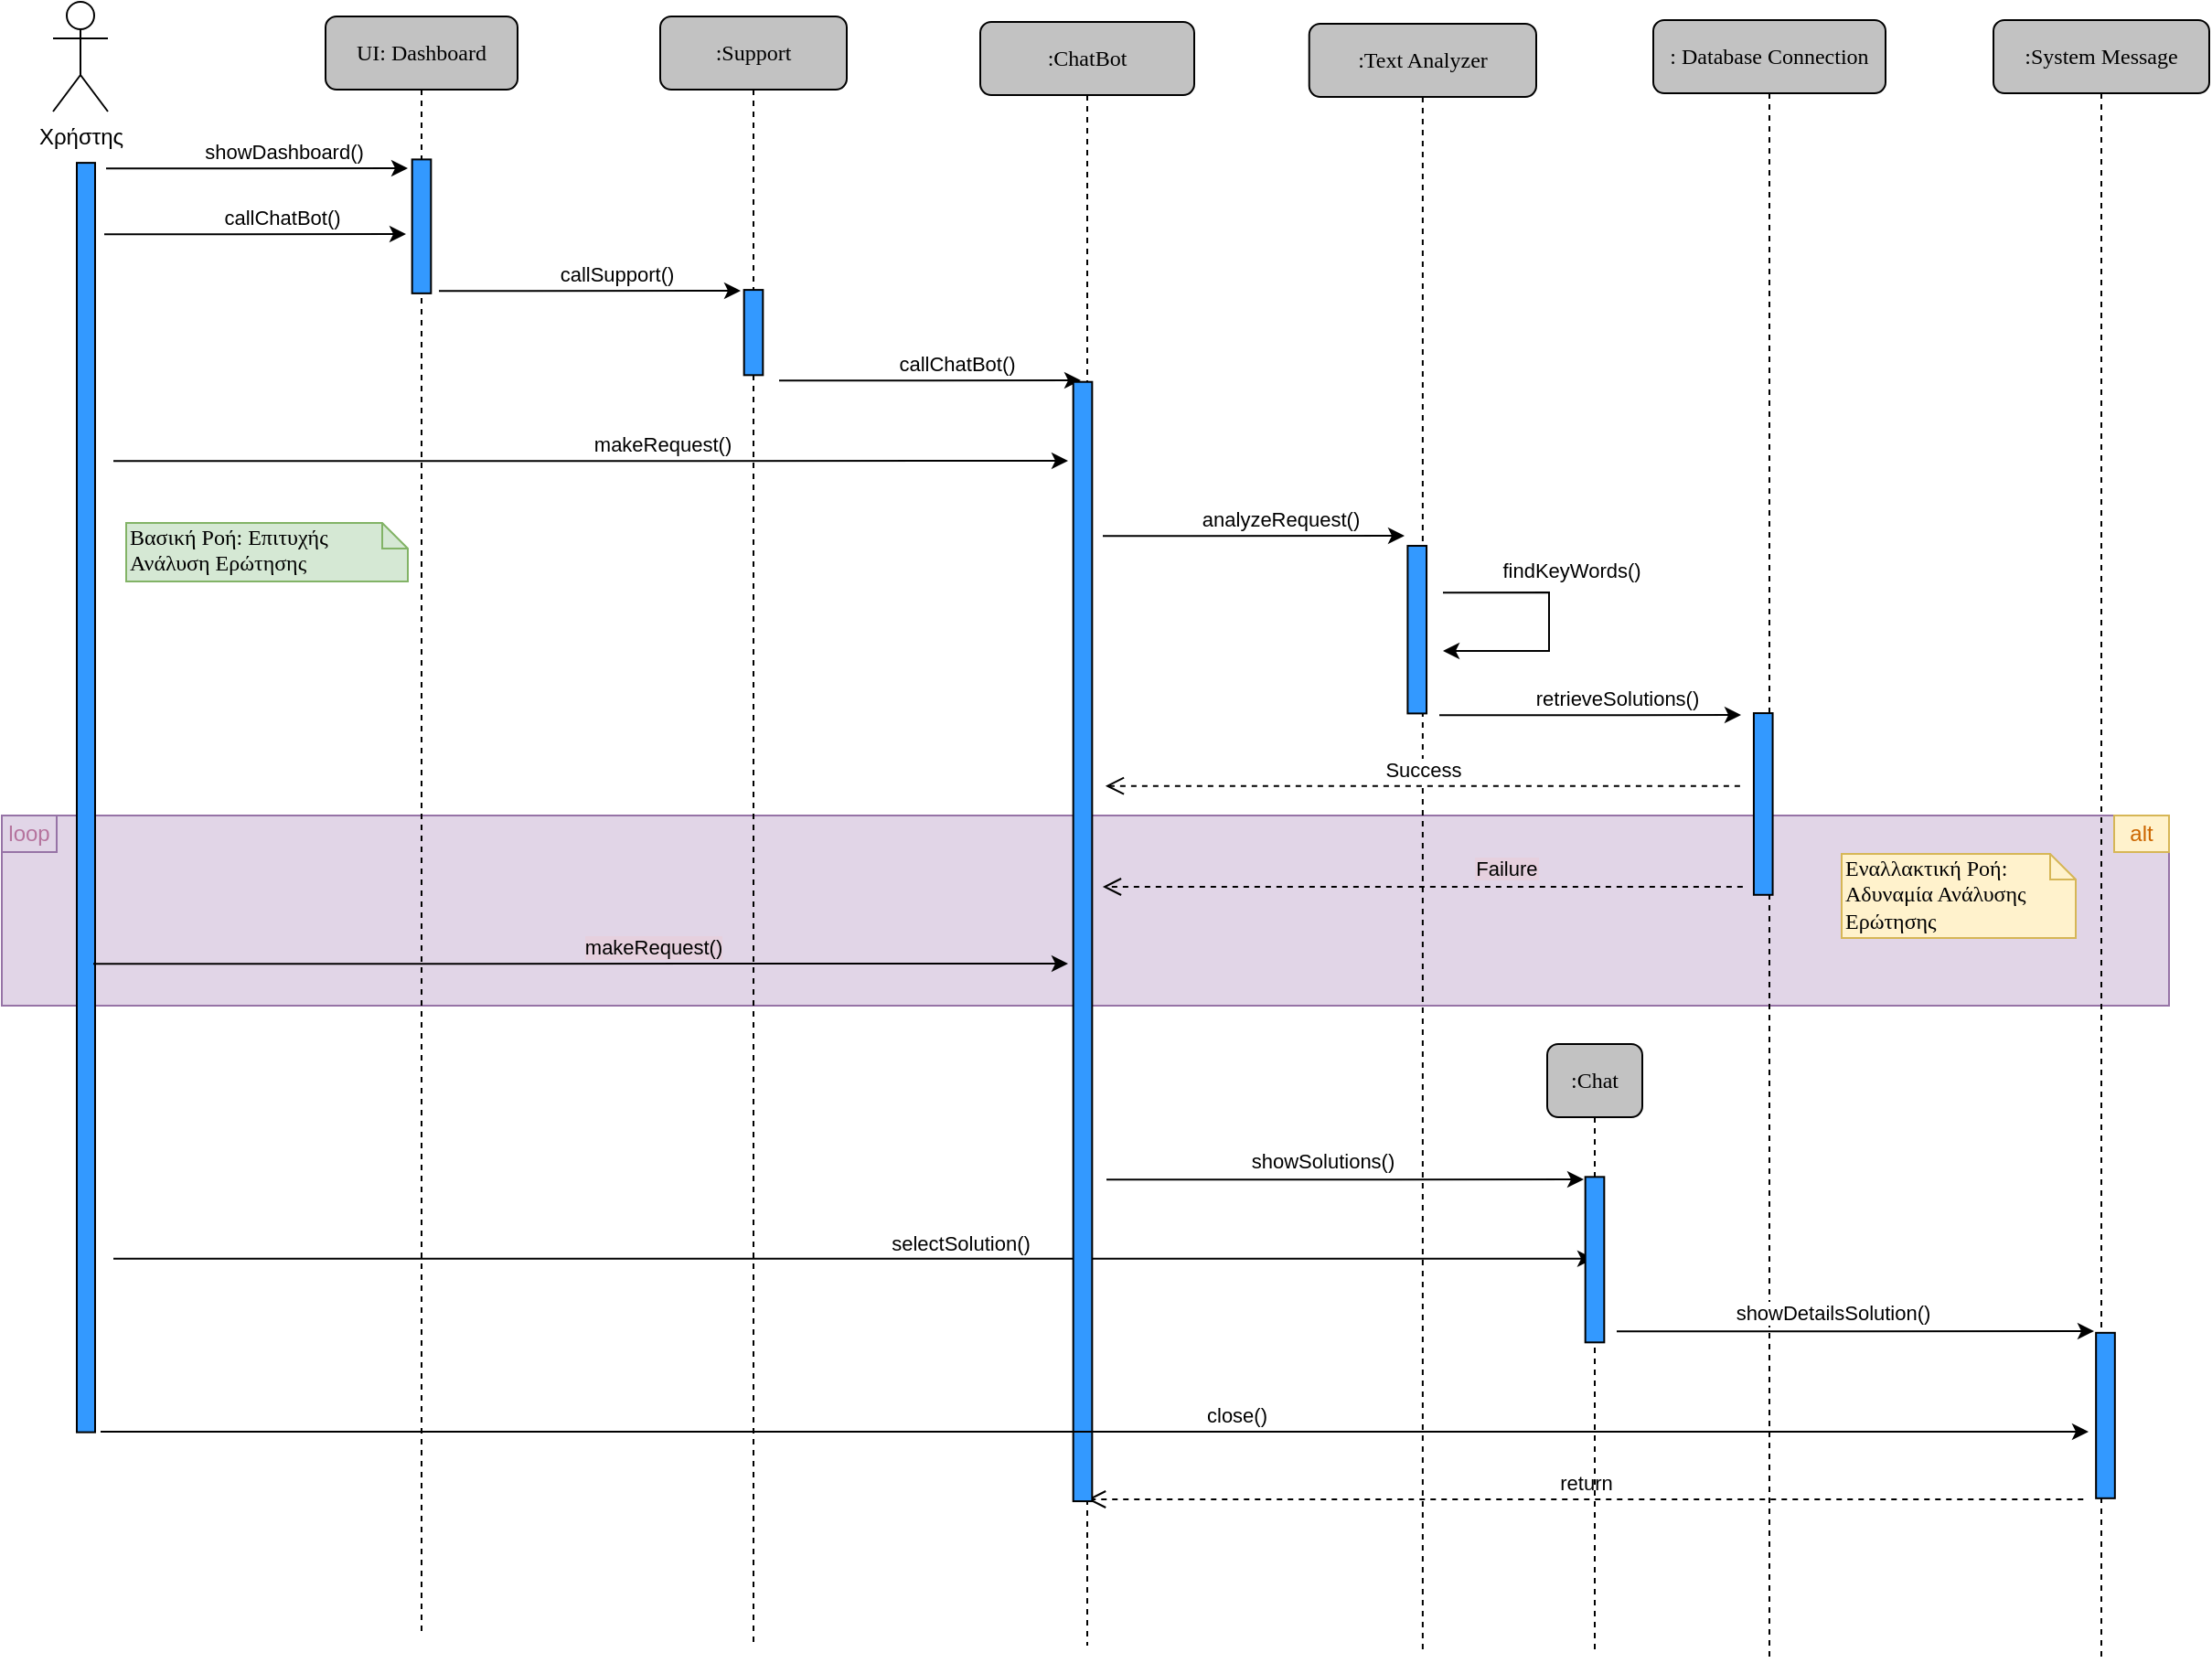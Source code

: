<mxfile version="19.0.0" type="github"><diagram name="Page-1" id="13e1069c-82ec-6db2-03f1-153e76fe0fe0"><mxGraphModel dx="1753" dy="684" grid="0" gridSize="10" guides="1" tooltips="1" connect="1" arrows="1" fold="1" page="0" pageScale="1" pageWidth="1100" pageHeight="850" background="none" math="0" shadow="0"><root><mxCell id="0"/><mxCell id="1" parent="0"/><mxCell id="CK0JA47AyJLp5KlduqE9-43" value="" style="rounded=0;whiteSpace=wrap;html=1;fillColor=#e1d5e7;shadow=0;strokeColor=#9673a6;" parent="1" vertex="1"><mxGeometry x="73" y="530" width="1185" height="104" as="geometry"/></mxCell><mxCell id="r9DO_F_iBcvIoqcSVnVy-96" value=":Support" style="shape=umlLifeline;perimeter=lifelinePerimeter;whiteSpace=wrap;html=1;container=1;collapsible=0;recursiveResize=0;outlineConnect=0;rounded=1;shadow=0;comic=0;labelBackgroundColor=none;strokeWidth=1;fontFamily=Verdana;fontSize=12;align=center;fillColor=#C2C2C2;" parent="1" vertex="1"><mxGeometry x="433" y="93" width="102" height="891" as="geometry"/></mxCell><mxCell id="CK0JA47AyJLp5KlduqE9-10" value="" style="rounded=0;whiteSpace=wrap;html=1;rotation=90;fillColor=#3399FF;" parent="r9DO_F_iBcvIoqcSVnVy-96" vertex="1"><mxGeometry x="27.69" y="167.69" width="46.62" height="10.33" as="geometry"/></mxCell><mxCell id="r9DO_F_iBcvIoqcSVnVy-100" value="Χρήστης" style="shape=umlActor;verticalLabelPosition=bottom;verticalAlign=top;html=1;outlineConnect=0;fillColor=#FFFFFF;" parent="1" vertex="1"><mxGeometry x="101" y="85" width="30" height="60" as="geometry"/></mxCell><mxCell id="r9DO_F_iBcvIoqcSVnVy-104" value="" style="rounded=0;whiteSpace=wrap;html=1;rotation=90;fillColor=#3399FF;" parent="1" vertex="1"><mxGeometry x="-228.13" y="515.18" width="694.25" height="10" as="geometry"/></mxCell><mxCell id="r9DO_F_iBcvIoqcSVnVy-105" value="UI: Dashboard" style="shape=umlLifeline;perimeter=lifelinePerimeter;whiteSpace=wrap;html=1;container=1;collapsible=0;recursiveResize=0;outlineConnect=0;rounded=1;shadow=0;comic=0;labelBackgroundColor=none;strokeWidth=1;fontFamily=Verdana;fontSize=12;align=center;fillColor=#C2C2C2;" parent="1" vertex="1"><mxGeometry x="250" y="93" width="105" height="886" as="geometry"/></mxCell><mxCell id="r9DO_F_iBcvIoqcSVnVy-106" value="" style="rounded=0;whiteSpace=wrap;html=1;rotation=90;fillColor=#3399FF;" parent="r9DO_F_iBcvIoqcSVnVy-105" vertex="1"><mxGeometry x="15.88" y="109.65" width="73.24" height="10.33" as="geometry"/></mxCell><mxCell id="CK0JA47AyJLp5KlduqE9-33" value="" style="endArrow=classic;html=1;rounded=0;" parent="r9DO_F_iBcvIoqcSVnVy-105" target="CK0JA47AyJLp5KlduqE9-28" edge="1"><mxGeometry width="50" height="50" relative="1" as="geometry"><mxPoint x="-116.0" y="679.4" as="sourcePoint"/><mxPoint x="406" y="679.25" as="targetPoint"/><Array as="points"><mxPoint x="-68" y="679.4"/></Array></mxGeometry></mxCell><mxCell id="CK0JA47AyJLp5KlduqE9-34" value="selectSolution()" style="edgeLabel;html=1;align=center;verticalAlign=middle;resizable=0;points=[];" parent="CK0JA47AyJLp5KlduqE9-33" vertex="1" connectable="0"><mxGeometry x="0.136" y="2" relative="1" as="geometry"><mxPoint x="3" y="-7" as="offset"/></mxGeometry></mxCell><mxCell id="r9DO_F_iBcvIoqcSVnVy-110" value=": Database Connection" style="shape=umlLifeline;perimeter=lifelinePerimeter;whiteSpace=wrap;html=1;container=1;collapsible=0;recursiveResize=0;outlineConnect=0;rounded=1;shadow=0;comic=0;labelBackgroundColor=none;strokeWidth=1;fontFamily=Verdana;fontSize=12;align=center;fillColor=#C2C2C2;" parent="1" vertex="1"><mxGeometry x="976" y="95" width="127" height="896" as="geometry"/></mxCell><mxCell id="CK0JA47AyJLp5KlduqE9-21" value="" style="endArrow=classic;html=1;rounded=0;" parent="r9DO_F_iBcvIoqcSVnVy-110" edge="1"><mxGeometry width="50" height="50" relative="1" as="geometry"><mxPoint x="-117.0" y="380.15" as="sourcePoint"/><mxPoint x="48" y="380" as="targetPoint"/><Array as="points"><mxPoint x="-69" y="380.15"/></Array></mxGeometry></mxCell><mxCell id="CK0JA47AyJLp5KlduqE9-22" value="retrieveSolutions()" style="edgeLabel;html=1;align=center;verticalAlign=middle;resizable=0;points=[];" parent="CK0JA47AyJLp5KlduqE9-21" vertex="1" connectable="0"><mxGeometry x="0.136" y="2" relative="1" as="geometry"><mxPoint x="3" y="-7" as="offset"/></mxGeometry></mxCell><mxCell id="CK0JA47AyJLp5KlduqE9-23" value="" style="rounded=0;whiteSpace=wrap;html=1;rotation=90;fillColor=#3399FF;" parent="r9DO_F_iBcvIoqcSVnVy-110" vertex="1"><mxGeometry x="10.44" y="423.55" width="99.37" height="10.33" as="geometry"/></mxCell><mxCell id="CK0JA47AyJLp5KlduqE9-40" value="return" style="html=1;verticalAlign=bottom;endArrow=open;dashed=1;endSize=8;rounded=0;" parent="r9DO_F_iBcvIoqcSVnVy-110" target="xUHtidkTW_1M5ktOETjh-1" edge="1"><mxGeometry relative="1" as="geometry"><mxPoint x="235.13" y="809" as="sourcePoint"/><mxPoint x="-114.87" y="809" as="targetPoint"/></mxGeometry></mxCell><mxCell id="xUHtidkTW_1M5ktOETjh-1" value=":ChatBot" style="shape=umlLifeline;perimeter=lifelinePerimeter;whiteSpace=wrap;html=1;container=1;collapsible=0;recursiveResize=0;outlineConnect=0;rounded=1;shadow=0;comic=0;labelBackgroundColor=none;strokeWidth=1;fontFamily=Verdana;fontSize=12;align=center;fillColor=#C2C2C2;" parent="1" vertex="1"><mxGeometry x="608" y="96" width="117" height="888" as="geometry"/></mxCell><mxCell id="CK0JA47AyJLp5KlduqE9-11" value="" style="endArrow=classic;html=1;rounded=0;" parent="xUHtidkTW_1M5ktOETjh-1" edge="1"><mxGeometry width="50" height="50" relative="1" as="geometry"><mxPoint x="-110.0" y="196.15" as="sourcePoint"/><mxPoint x="55" y="196" as="targetPoint"/><Array as="points"><mxPoint x="-62" y="196.15"/></Array></mxGeometry></mxCell><mxCell id="CK0JA47AyJLp5KlduqE9-12" value="callChatBot()" style="edgeLabel;html=1;align=center;verticalAlign=middle;resizable=0;points=[];" parent="CK0JA47AyJLp5KlduqE9-11" vertex="1" connectable="0"><mxGeometry x="0.136" y="2" relative="1" as="geometry"><mxPoint x="3" y="-7" as="offset"/></mxGeometry></mxCell><mxCell id="CK0JA47AyJLp5KlduqE9-13" value="" style="rounded=0;whiteSpace=wrap;html=1;rotation=90;fillColor=#3399FF;" parent="xUHtidkTW_1M5ktOETjh-1" vertex="1"><mxGeometry x="-250.08" y="497.78" width="612.17" height="10.33" as="geometry"/></mxCell><mxCell id="xUHtidkTW_1M5ktOETjh-3" value=":Text Analyzer" style="shape=umlLifeline;perimeter=lifelinePerimeter;whiteSpace=wrap;html=1;container=1;collapsible=0;recursiveResize=0;outlineConnect=0;rounded=1;shadow=0;comic=0;labelBackgroundColor=none;strokeWidth=1;fontFamily=Verdana;fontSize=12;align=center;fillColor=#C2C2C2;" parent="1" vertex="1"><mxGeometry x="787.87" y="97" width="124.13" height="889" as="geometry"/></mxCell><mxCell id="CK0JA47AyJLp5KlduqE9-18" value="" style="rounded=0;whiteSpace=wrap;html=1;rotation=90;fillColor=#3399FF;" parent="xUHtidkTW_1M5ktOETjh-3" vertex="1"><mxGeometry x="13.15" y="326.19" width="91.68" height="10.33" as="geometry"/></mxCell><mxCell id="CK0JA47AyJLp5KlduqE9-24" value="Success" style="html=1;verticalAlign=bottom;endArrow=open;dashed=1;endSize=8;rounded=0;" parent="xUHtidkTW_1M5ktOETjh-3" edge="1"><mxGeometry relative="1" as="geometry"><mxPoint x="235.57" y="416.85" as="sourcePoint"/><mxPoint x="-111.43" y="416.85" as="targetPoint"/></mxGeometry></mxCell><mxCell id="CK0JA47AyJLp5KlduqE9-1" value=":System Message" style="shape=umlLifeline;perimeter=lifelinePerimeter;whiteSpace=wrap;html=1;container=1;collapsible=0;recursiveResize=0;outlineConnect=0;rounded=1;shadow=0;comic=0;labelBackgroundColor=none;strokeWidth=1;fontFamily=Verdana;fontSize=12;align=center;fillColor=#C2C2C2;" parent="1" vertex="1"><mxGeometry x="1162" y="95" width="118" height="897" as="geometry"/></mxCell><mxCell id="CK0JA47AyJLp5KlduqE9-35" value="" style="endArrow=classic;html=1;rounded=0;" parent="CK0JA47AyJLp5KlduqE9-1" edge="1"><mxGeometry width="50" height="50" relative="1" as="geometry"><mxPoint x="-206" y="717.15" as="sourcePoint"/><mxPoint x="55" y="717" as="targetPoint"/><Array as="points"><mxPoint x="-158" y="717.15"/></Array></mxGeometry></mxCell><mxCell id="CK0JA47AyJLp5KlduqE9-36" value="showDetailsSolution()" style="edgeLabel;html=1;align=center;verticalAlign=middle;resizable=0;points=[];" parent="CK0JA47AyJLp5KlduqE9-35" vertex="1" connectable="0"><mxGeometry x="0.136" y="2" relative="1" as="geometry"><mxPoint x="-30" y="-8" as="offset"/></mxGeometry></mxCell><mxCell id="CK0JA47AyJLp5KlduqE9-37" value="" style="rounded=0;whiteSpace=wrap;html=1;rotation=90;fillColor=#3399FF;" parent="CK0JA47AyJLp5KlduqE9-1" vertex="1"><mxGeometry x="16" y="758" width="90.5" height="10.33" as="geometry"/></mxCell><mxCell id="CK0JA47AyJLp5KlduqE9-44" value="&lt;font color=&quot;#cc6600&quot;&gt;alt&lt;/font&gt;" style="rounded=0;whiteSpace=wrap;html=1;shadow=0;fillColor=#fff2cc;strokeColor=#d6b656;" parent="CK0JA47AyJLp5KlduqE9-1" vertex="1"><mxGeometry x="66" y="435" width="30" height="20" as="geometry"/></mxCell><mxCell id="CK0JA47AyJLp5KlduqE9-4" value="" style="endArrow=classic;html=1;rounded=0;" parent="1" edge="1"><mxGeometry width="50" height="50" relative="1" as="geometry"><mxPoint x="130" y="176.15" as="sourcePoint"/><mxPoint x="295" y="176" as="targetPoint"/><Array as="points"><mxPoint x="178" y="176.15"/></Array></mxGeometry></mxCell><mxCell id="CK0JA47AyJLp5KlduqE9-5" value="showDashboard()" style="edgeLabel;html=1;align=center;verticalAlign=middle;resizable=0;points=[];" parent="CK0JA47AyJLp5KlduqE9-4" vertex="1" connectable="0"><mxGeometry x="0.136" y="2" relative="1" as="geometry"><mxPoint x="3" y="-7" as="offset"/></mxGeometry></mxCell><mxCell id="CK0JA47AyJLp5KlduqE9-6" value="" style="endArrow=classic;html=1;rounded=0;" parent="1" edge="1"><mxGeometry width="50" height="50" relative="1" as="geometry"><mxPoint x="129.0" y="212.15" as="sourcePoint"/><mxPoint x="294" y="212" as="targetPoint"/><Array as="points"><mxPoint x="177" y="212.15"/></Array></mxGeometry></mxCell><mxCell id="CK0JA47AyJLp5KlduqE9-7" value="callChatBot()" style="edgeLabel;html=1;align=center;verticalAlign=middle;resizable=0;points=[];" parent="CK0JA47AyJLp5KlduqE9-6" vertex="1" connectable="0"><mxGeometry x="0.136" y="2" relative="1" as="geometry"><mxPoint x="3" y="-7" as="offset"/></mxGeometry></mxCell><mxCell id="CK0JA47AyJLp5KlduqE9-8" value="" style="endArrow=classic;html=1;rounded=0;" parent="1" edge="1"><mxGeometry width="50" height="50" relative="1" as="geometry"><mxPoint x="312.0" y="243.15" as="sourcePoint"/><mxPoint x="477" y="243" as="targetPoint"/><Array as="points"><mxPoint x="360" y="243.15"/></Array></mxGeometry></mxCell><mxCell id="CK0JA47AyJLp5KlduqE9-9" value="callSupport()" style="edgeLabel;html=1;align=center;verticalAlign=middle;resizable=0;points=[];" parent="CK0JA47AyJLp5KlduqE9-8" vertex="1" connectable="0"><mxGeometry x="0.136" y="2" relative="1" as="geometry"><mxPoint x="3" y="-7" as="offset"/></mxGeometry></mxCell><mxCell id="CK0JA47AyJLp5KlduqE9-14" value="" style="endArrow=classic;html=1;rounded=0;" parent="1" edge="1"><mxGeometry width="50" height="50" relative="1" as="geometry"><mxPoint x="134.0" y="336.15" as="sourcePoint"/><mxPoint x="656" y="336" as="targetPoint"/><Array as="points"><mxPoint x="182" y="336.15"/></Array></mxGeometry></mxCell><mxCell id="CK0JA47AyJLp5KlduqE9-15" value="makeRequest()" style="edgeLabel;html=1;align=center;verticalAlign=middle;resizable=0;points=[];" parent="CK0JA47AyJLp5KlduqE9-14" vertex="1" connectable="0"><mxGeometry x="0.136" y="2" relative="1" as="geometry"><mxPoint x="3" y="-7" as="offset"/></mxGeometry></mxCell><mxCell id="CK0JA47AyJLp5KlduqE9-16" value="" style="endArrow=classic;html=1;rounded=0;" parent="1" edge="1"><mxGeometry width="50" height="50" relative="1" as="geometry"><mxPoint x="675.0" y="377.15" as="sourcePoint"/><mxPoint x="840" y="377" as="targetPoint"/><Array as="points"><mxPoint x="723" y="377.15"/></Array></mxGeometry></mxCell><mxCell id="CK0JA47AyJLp5KlduqE9-17" value="analyzeRequest()" style="edgeLabel;html=1;align=center;verticalAlign=middle;resizable=0;points=[];" parent="CK0JA47AyJLp5KlduqE9-16" vertex="1" connectable="0"><mxGeometry x="0.136" y="2" relative="1" as="geometry"><mxPoint x="3" y="-7" as="offset"/></mxGeometry></mxCell><mxCell id="CK0JA47AyJLp5KlduqE9-19" value="" style="endArrow=classic;html=1;rounded=0;" parent="1" edge="1"><mxGeometry width="50" height="50" relative="1" as="geometry"><mxPoint x="861.0" y="408.15" as="sourcePoint"/><mxPoint x="861" y="440" as="targetPoint"/><Array as="points"><mxPoint x="919" y="408"/><mxPoint x="919" y="440"/></Array></mxGeometry></mxCell><mxCell id="CK0JA47AyJLp5KlduqE9-20" value="findKeyWords()" style="edgeLabel;html=1;align=center;verticalAlign=middle;resizable=0;points=[];" parent="CK0JA47AyJLp5KlduqE9-19" vertex="1" connectable="0"><mxGeometry x="0.136" y="2" relative="1" as="geometry"><mxPoint x="10" y="-38" as="offset"/></mxGeometry></mxCell><mxCell id="CK0JA47AyJLp5KlduqE9-25" value="Failure" style="verticalAlign=bottom;endArrow=open;dashed=1;endSize=8;rounded=0;labelBackgroundColor=#E6D0DE;" parent="1" edge="1"><mxGeometry x="-0.263" y="-1" relative="1" as="geometry"><mxPoint x="1024.94" y="569" as="sourcePoint"/><mxPoint x="674.94" y="569" as="targetPoint"/><mxPoint as="offset"/></mxGeometry></mxCell><mxCell id="CK0JA47AyJLp5KlduqE9-28" value=":Chat" style="shape=umlLifeline;perimeter=lifelinePerimeter;whiteSpace=wrap;html=1;container=1;collapsible=0;recursiveResize=0;outlineConnect=0;rounded=1;shadow=0;comic=0;labelBackgroundColor=none;strokeWidth=1;fontFamily=Verdana;fontSize=12;align=center;fillColor=#C2C2C2;" parent="1" vertex="1"><mxGeometry x="918" y="655" width="52" height="331" as="geometry"/></mxCell><mxCell id="CK0JA47AyJLp5KlduqE9-32" value="" style="rounded=0;whiteSpace=wrap;html=1;rotation=90;fillColor=#3399FF;" parent="CK0JA47AyJLp5KlduqE9-28" vertex="1"><mxGeometry x="-19.25" y="112.75" width="90.5" height="10.33" as="geometry"/></mxCell><mxCell id="CK0JA47AyJLp5KlduqE9-30" value="" style="endArrow=classic;html=1;rounded=0;" parent="1" edge="1"><mxGeometry width="50" height="50" relative="1" as="geometry"><mxPoint x="677" y="729.15" as="sourcePoint"/><mxPoint x="938" y="729" as="targetPoint"/><Array as="points"><mxPoint x="725" y="729.15"/></Array></mxGeometry></mxCell><mxCell id="CK0JA47AyJLp5KlduqE9-31" value="showSolutions()" style="edgeLabel;html=1;align=center;verticalAlign=middle;resizable=0;points=[];" parent="CK0JA47AyJLp5KlduqE9-30" vertex="1" connectable="0"><mxGeometry x="0.136" y="2" relative="1" as="geometry"><mxPoint x="-30" y="-8" as="offset"/></mxGeometry></mxCell><mxCell id="CK0JA47AyJLp5KlduqE9-38" value="" style="endArrow=classic;html=1;rounded=0;" parent="1" edge="1"><mxGeometry width="50" height="50" relative="1" as="geometry"><mxPoint x="127.0" y="867.0" as="sourcePoint"/><mxPoint x="1214" y="867" as="targetPoint"/><Array as="points"><mxPoint x="175" y="867"/></Array></mxGeometry></mxCell><mxCell id="CK0JA47AyJLp5KlduqE9-39" value="close()" style="edgeLabel;html=1;align=center;verticalAlign=middle;resizable=0;points=[];" parent="CK0JA47AyJLp5KlduqE9-38" vertex="1" connectable="0"><mxGeometry x="0.136" y="2" relative="1" as="geometry"><mxPoint x="3" y="-7" as="offset"/></mxGeometry></mxCell><mxCell id="CK0JA47AyJLp5KlduqE9-41" value="" style="endArrow=classic;html=1;rounded=0;" parent="1" edge="1"><mxGeometry width="50" height="50" relative="1" as="geometry"><mxPoint x="123.0" y="611.15" as="sourcePoint"/><mxPoint x="656" y="611" as="targetPoint"/><Array as="points"><mxPoint x="171" y="611.15"/></Array></mxGeometry></mxCell><mxCell id="CK0JA47AyJLp5KlduqE9-42" value="makeRequest()" style="edgeLabel;html=1;align=center;verticalAlign=middle;resizable=0;points=[];labelBackgroundColor=#E6D0DE;" parent="CK0JA47AyJLp5KlduqE9-41" vertex="1" connectable="0"><mxGeometry x="0.136" y="2" relative="1" as="geometry"><mxPoint x="3" y="-7" as="offset"/></mxGeometry></mxCell><mxCell id="CK0JA47AyJLp5KlduqE9-46" value="Βασική Ροή: Επιτυχής Ανάλυση Ερώτησης" style="shape=note;whiteSpace=wrap;html=1;size=14;verticalAlign=top;align=left;spacingTop=-6;rounded=0;shadow=0;comic=0;labelBackgroundColor=none;strokeWidth=1;fontFamily=Verdana;fontSize=12;fillColor=#d5e8d4;strokeColor=#82b366;" parent="1" vertex="1"><mxGeometry x="141" y="370" width="154" height="32" as="geometry"/></mxCell><mxCell id="CK0JA47AyJLp5KlduqE9-47" value="Εναλλακτική Ροή: Αδυναμία Ανάλυσης Ερώτησης" style="shape=note;whiteSpace=wrap;html=1;size=14;verticalAlign=top;align=left;spacingTop=-6;rounded=0;shadow=0;comic=0;labelBackgroundColor=none;strokeWidth=1;fontFamily=Verdana;fontSize=12;fillColor=#fff2cc;strokeColor=#d6b656;" parent="1" vertex="1"><mxGeometry x="1079" y="551" width="128" height="46" as="geometry"/></mxCell><mxCell id="p0zFDGOXnNKm0arOsnRs-2" value="&lt;font color=&quot;#b5739d&quot;&gt;loop&lt;/font&gt;" style="rounded=0;whiteSpace=wrap;html=1;shadow=0;fillColor=#e1d5e7;strokeColor=#9673a6;" vertex="1" parent="1"><mxGeometry x="73" y="530" width="30" height="20" as="geometry"/></mxCell></root></mxGraphModel></diagram></mxfile>
